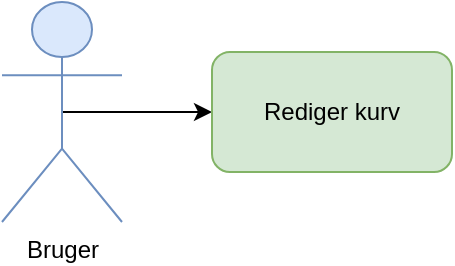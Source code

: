<mxfile version="12.3.9" type="github" pages="2"><diagram id="2_K_3bx08yl6V2J_AxVs" name="Page-1"><mxGraphModel dx="1310" dy="733" grid="1" gridSize="10" guides="1" tooltips="1" connect="1" arrows="1" fold="1" page="1" pageScale="1" pageWidth="850" pageHeight="1100" math="0" shadow="0"><root><mxCell id="0"/><mxCell id="1" parent="0"/><mxCell id="9X0zBFTz5B0VmaojQ1w9-1" style="edgeStyle=orthogonalEdgeStyle;rounded=0;orthogonalLoop=1;jettySize=auto;html=1;exitX=0.5;exitY=0.5;exitDx=0;exitDy=0;exitPerimeter=0;entryX=0;entryY=0.5;entryDx=0;entryDy=0;" edge="1" parent="1" source="MeQQoYaffKyTU_eVGx_L-4" target="MeQQoYaffKyTU_eVGx_L-27"><mxGeometry relative="1" as="geometry"/></mxCell><mxCell id="MeQQoYaffKyTU_eVGx_L-4" value="Bruger" style="shape=umlActor;verticalLabelPosition=bottom;labelBackgroundColor=#ffffff;verticalAlign=top;html=1;outlineConnect=0;fillColor=#dae8fc;strokeColor=#6c8ebf;" parent="1" vertex="1"><mxGeometry x="260" y="500" width="60" height="110" as="geometry"/></mxCell><mxCell id="MeQQoYaffKyTU_eVGx_L-27" value="Rediger kurv" style="rounded=1;whiteSpace=wrap;html=1;fillColor=#d5e8d4;strokeColor=#82b366;" parent="1" vertex="1"><mxGeometry x="365" y="525" width="120" height="60" as="geometry"/></mxCell></root></mxGraphModel></diagram><diagram id="5jh2lGu0aQtrFXesuZAC" name="Page-2"><mxGraphModel dx="786" dy="440" grid="1" gridSize="10" guides="1" tooltips="1" connect="1" arrows="1" fold="1" page="1" pageScale="1" pageWidth="850" pageHeight="1100" math="0" shadow="0">&#xa;      <root>&#xa;        <mxCell id="U41k8xun4EYkbmxY_8Wx-0"/>&#xa;        <mxCell id="U41k8xun4EYkbmxY_8Wx-1" parent="U41k8xun4EYkbmxY_8Wx-0"/>&#xa;        <mxCell id="U41k8xun4EYkbmxY_8Wx-2" style="edgeStyle=orthogonalEdgeStyle;rounded=0;orthogonalLoop=1;jettySize=auto;html=1;exitX=0.5;exitY=0.5;exitDx=0;exitDy=0;exitPerimeter=0;entryX=0;entryY=0.5;entryDx=0;entryDy=0;fillColor=#dae8fc;strokeColor=#6c8ebf;" edge="1" parent="U41k8xun4EYkbmxY_8Wx-1" source="U41k8xun4EYkbmxY_8Wx-13" target="U41k8xun4EYkbmxY_8Wx-19">&#xa;          <mxGeometry relative="1" as="geometry"/>&#xa;        </mxCell>&#xa;        <mxCell id="U41k8xun4EYkbmxY_8Wx-3" style="edgeStyle=orthogonalEdgeStyle;rounded=0;orthogonalLoop=1;jettySize=auto;html=1;exitX=0.5;exitY=0.5;exitDx=0;exitDy=0;exitPerimeter=0;entryX=0;entryY=0.25;entryDx=0;entryDy=0;fillColor=#dae8fc;strokeColor=#6c8ebf;" edge="1" parent="U41k8xun4EYkbmxY_8Wx-1" source="U41k8xun4EYkbmxY_8Wx-13" target="U41k8xun4EYkbmxY_8Wx-30">&#xa;          <mxGeometry relative="1" as="geometry"/>&#xa;        </mxCell>&#xa;        <mxCell id="U41k8xun4EYkbmxY_8Wx-4" style="edgeStyle=orthogonalEdgeStyle;rounded=0;orthogonalLoop=1;jettySize=auto;html=1;exitX=0.5;exitY=0.5;exitDx=0;exitDy=0;exitPerimeter=0;entryX=0;entryY=0.5;entryDx=0;entryDy=0;fillColor=#dae8fc;strokeColor=#6c8ebf;" edge="1" parent="U41k8xun4EYkbmxY_8Wx-1" source="U41k8xun4EYkbmxY_8Wx-13" target="U41k8xun4EYkbmxY_8Wx-20">&#xa;          <mxGeometry relative="1" as="geometry"/>&#xa;        </mxCell>&#xa;        <mxCell id="U41k8xun4EYkbmxY_8Wx-5" style="edgeStyle=orthogonalEdgeStyle;rounded=0;orthogonalLoop=1;jettySize=auto;html=1;exitX=0.5;exitY=0.5;exitDx=0;exitDy=0;exitPerimeter=0;entryX=0;entryY=0.5;entryDx=0;entryDy=0;fillColor=#dae8fc;strokeColor=#6c8ebf;" edge="1" parent="U41k8xun4EYkbmxY_8Wx-1" source="U41k8xun4EYkbmxY_8Wx-13" target="U41k8xun4EYkbmxY_8Wx-32">&#xa;          <mxGeometry relative="1" as="geometry">&#xa;            <mxPoint x="530" y="700" as="targetPoint"/>&#xa;          </mxGeometry>&#xa;        </mxCell>&#xa;        <mxCell id="U41k8xun4EYkbmxY_8Wx-6" style="edgeStyle=orthogonalEdgeStyle;rounded=0;orthogonalLoop=1;jettySize=auto;html=1;exitX=0.5;exitY=0.5;exitDx=0;exitDy=0;exitPerimeter=0;entryX=0;entryY=0.5;entryDx=0;entryDy=0;fillColor=#dae8fc;strokeColor=#6c8ebf;" edge="1" parent="U41k8xun4EYkbmxY_8Wx-1" source="U41k8xun4EYkbmxY_8Wx-13" target="U41k8xun4EYkbmxY_8Wx-22">&#xa;          <mxGeometry relative="1" as="geometry"/>&#xa;        </mxCell>&#xa;        <mxCell id="U41k8xun4EYkbmxY_8Wx-7" style="edgeStyle=orthogonalEdgeStyle;rounded=0;orthogonalLoop=1;jettySize=auto;html=1;exitX=0.5;exitY=0.5;exitDx=0;exitDy=0;exitPerimeter=0;entryX=0;entryY=0.5;entryDx=0;entryDy=0;fillColor=#dae8fc;strokeColor=#6c8ebf;" edge="1" parent="U41k8xun4EYkbmxY_8Wx-1" source="U41k8xun4EYkbmxY_8Wx-13" target="U41k8xun4EYkbmxY_8Wx-31">&#xa;          <mxGeometry relative="1" as="geometry"/>&#xa;        </mxCell>&#xa;        <mxCell id="U41k8xun4EYkbmxY_8Wx-8" style="edgeStyle=orthogonalEdgeStyle;rounded=0;orthogonalLoop=1;jettySize=auto;html=1;exitX=0.5;exitY=0.5;exitDx=0;exitDy=0;exitPerimeter=0;entryX=0;entryY=0.25;entryDx=0;entryDy=0;fillColor=#dae8fc;strokeColor=#6c8ebf;" edge="1" parent="U41k8xun4EYkbmxY_8Wx-1" source="U41k8xun4EYkbmxY_8Wx-13" target="U41k8xun4EYkbmxY_8Wx-39">&#xa;          <mxGeometry relative="1" as="geometry"/>&#xa;        </mxCell>&#xa;        <mxCell id="U41k8xun4EYkbmxY_8Wx-9" style="edgeStyle=orthogonalEdgeStyle;rounded=0;orthogonalLoop=1;jettySize=auto;html=1;exitX=0.5;exitY=0.5;exitDx=0;exitDy=0;exitPerimeter=0;entryX=0;entryY=0.5;entryDx=0;entryDy=0;fillColor=#dae8fc;strokeColor=#6c8ebf;" edge="1" parent="U41k8xun4EYkbmxY_8Wx-1" source="U41k8xun4EYkbmxY_8Wx-13" target="U41k8xun4EYkbmxY_8Wx-40">&#xa;          <mxGeometry relative="1" as="geometry"/>&#xa;        </mxCell>&#xa;        <mxCell id="U41k8xun4EYkbmxY_8Wx-10" style="edgeStyle=orthogonalEdgeStyle;rounded=0;orthogonalLoop=1;jettySize=auto;html=1;exitX=0.5;exitY=0.5;exitDx=0;exitDy=0;exitPerimeter=0;entryX=0;entryY=0.5;entryDx=0;entryDy=0;fillColor=#dae8fc;strokeColor=#6c8ebf;" edge="1" parent="U41k8xun4EYkbmxY_8Wx-1" source="U41k8xun4EYkbmxY_8Wx-13" target="U41k8xun4EYkbmxY_8Wx-21">&#xa;          <mxGeometry relative="1" as="geometry"/>&#xa;        </mxCell>&#xa;        <mxCell id="U41k8xun4EYkbmxY_8Wx-11" style="edgeStyle=orthogonalEdgeStyle;rounded=0;orthogonalLoop=1;jettySize=auto;html=1;exitX=0.5;exitY=0.5;exitDx=0;exitDy=0;exitPerimeter=0;entryX=0;entryY=0.5;entryDx=0;entryDy=0;fillColor=#dae8fc;strokeColor=#6c8ebf;" edge="1" parent="U41k8xun4EYkbmxY_8Wx-1" source="U41k8xun4EYkbmxY_8Wx-13" target="U41k8xun4EYkbmxY_8Wx-41">&#xa;          <mxGeometry relative="1" as="geometry"/>&#xa;        </mxCell>&#xa;        <mxCell id="U41k8xun4EYkbmxY_8Wx-12" style="edgeStyle=orthogonalEdgeStyle;rounded=0;orthogonalLoop=1;jettySize=auto;html=1;exitX=0.5;exitY=0.5;exitDx=0;exitDy=0;exitPerimeter=0;entryX=0;entryY=0.5;entryDx=0;entryDy=0;fillColor=#dae8fc;strokeColor=#6c8ebf;" edge="1" parent="U41k8xun4EYkbmxY_8Wx-1" source="U41k8xun4EYkbmxY_8Wx-13" target="U41k8xun4EYkbmxY_8Wx-36">&#xa;          <mxGeometry relative="1" as="geometry"/>&#xa;        </mxCell>&#xa;        <mxCell id="U41k8xun4EYkbmxY_8Wx-13" value="Bruger" style="shape=umlActor;verticalLabelPosition=bottom;labelBackgroundColor=#ffffff;verticalAlign=top;html=1;outlineConnect=0;fillColor=#dae8fc;strokeColor=#6c8ebf;" vertex="1" parent="U41k8xun4EYkbmxY_8Wx-1">&#xa;          <mxGeometry x="370" y="820" width="60" height="110" as="geometry"/>&#xa;        </mxCell>&#xa;        <mxCell id="U41k8xun4EYkbmxY_8Wx-14" style="edgeStyle=orthogonalEdgeStyle;rounded=0;orthogonalLoop=1;jettySize=auto;html=1;exitX=0.5;exitY=0.5;exitDx=0;exitDy=0;exitPerimeter=0;entryX=1;entryY=0.25;entryDx=0;entryDy=0;fillColor=#fff2cc;strokeColor=#d6b656;" edge="1" parent="U41k8xun4EYkbmxY_8Wx-1" source="U41k8xun4EYkbmxY_8Wx-17" target="U41k8xun4EYkbmxY_8Wx-24">&#xa;          <mxGeometry relative="1" as="geometry"/>&#xa;        </mxCell>&#xa;        <mxCell id="U41k8xun4EYkbmxY_8Wx-15" style="edgeStyle=orthogonalEdgeStyle;rounded=0;orthogonalLoop=1;jettySize=auto;html=1;exitX=0.5;exitY=0.5;exitDx=0;exitDy=0;exitPerimeter=0;entryX=1;entryY=0.25;entryDx=0;entryDy=0;fillColor=#fff2cc;strokeColor=#d6b656;" edge="1" parent="U41k8xun4EYkbmxY_8Wx-1" source="U41k8xun4EYkbmxY_8Wx-17" target="U41k8xun4EYkbmxY_8Wx-26">&#xa;          <mxGeometry relative="1" as="geometry"/>&#xa;        </mxCell>&#xa;        <mxCell id="U41k8xun4EYkbmxY_8Wx-16" style="edgeStyle=orthogonalEdgeStyle;rounded=0;orthogonalLoop=1;jettySize=auto;html=1;exitX=0.5;exitY=0.5;exitDx=0;exitDy=0;exitPerimeter=0;fillColor=#fff2cc;strokeColor=#d6b656;entryX=1;entryY=0.5;entryDx=0;entryDy=0;" edge="1" parent="U41k8xun4EYkbmxY_8Wx-1" source="U41k8xun4EYkbmxY_8Wx-17" target="U41k8xun4EYkbmxY_8Wx-25">&#xa;          <mxGeometry relative="1" as="geometry">&#xa;            <mxPoint x="930" y="680" as="targetPoint"/>&#xa;          </mxGeometry>&#xa;        </mxCell>&#xa;        <mxCell id="U41k8xun4EYkbmxY_8Wx-17" value="Adminstrator" style="shape=umlActor;verticalLabelPosition=bottom;labelBackgroundColor=#ffffff;verticalAlign=top;html=1;outlineConnect=0;fillColor=#fff2cc;strokeColor=#d6b656;" vertex="1" parent="U41k8xun4EYkbmxY_8Wx-1">&#xa;          <mxGeometry x="1130" y="655" width="60" height="110" as="geometry"/>&#xa;        </mxCell>&#xa;        <mxCell id="U41k8xun4EYkbmxY_8Wx-18" style="edgeStyle=orthogonalEdgeStyle;rounded=0;orthogonalLoop=1;jettySize=auto;html=1;exitX=0.5;exitY=1;exitDx=0;exitDy=0;entryX=0.5;entryY=0;entryDx=0;entryDy=0;" edge="1" parent="U41k8xun4EYkbmxY_8Wx-1" source="U41k8xun4EYkbmxY_8Wx-19" target="U41k8xun4EYkbmxY_8Wx-30">&#xa;          <mxGeometry relative="1" as="geometry"/>&#xa;        </mxCell>&#xa;        <mxCell id="U41k8xun4EYkbmxY_8Wx-19" value="Se alle produkter" style="rounded=1;whiteSpace=wrap;html=1;fillColor=#d5e8d4;strokeColor=#82b366;" vertex="1" parent="U41k8xun4EYkbmxY_8Wx-1">&#xa;          <mxGeometry x="715" y="390" width="120" height="60" as="geometry"/>&#xa;        </mxCell>&#xa;        <mxCell id="U41k8xun4EYkbmxY_8Wx-20" value="Tilføj til kurv" style="rounded=1;whiteSpace=wrap;html=1;fillColor=#d5e8d4;strokeColor=#82b366;" vertex="1" parent="U41k8xun4EYkbmxY_8Wx-1">&#xa;          <mxGeometry x="715" y="550" width="120" height="60" as="geometry"/>&#xa;        </mxCell>&#xa;        <mxCell id="U41k8xun4EYkbmxY_8Wx-21" value="Checkout" style="rounded=1;whiteSpace=wrap;html=1;fillColor=#d5e8d4;strokeColor=#82b366;" vertex="1" parent="U41k8xun4EYkbmxY_8Wx-1">&#xa;          <mxGeometry x="715" y="1270" width="120" height="60" as="geometry"/>&#xa;        </mxCell>&#xa;        <mxCell id="U41k8xun4EYkbmxY_8Wx-22" value="Kontakt firmaet" style="rounded=1;whiteSpace=wrap;html=1;fillColor=#d5e8d4;strokeColor=#82b366;" vertex="1" parent="U41k8xun4EYkbmxY_8Wx-1">&#xa;          <mxGeometry x="715" y="710" width="120" height="60" as="geometry"/>&#xa;        </mxCell>&#xa;        <mxCell id="U41k8xun4EYkbmxY_8Wx-23" style="edgeStyle=orthogonalEdgeStyle;rounded=0;orthogonalLoop=1;jettySize=auto;html=1;exitX=0.5;exitY=1;exitDx=0;exitDy=0;entryX=0.5;entryY=0;entryDx=0;entryDy=0;" edge="1" parent="U41k8xun4EYkbmxY_8Wx-1" source="U41k8xun4EYkbmxY_8Wx-24" target="U41k8xun4EYkbmxY_8Wx-26">&#xa;          <mxGeometry relative="1" as="geometry"/>&#xa;        </mxCell>&#xa;        <mxCell id="U41k8xun4EYkbmxY_8Wx-24" value="Se alle der har kontaktet firmaet" style="rounded=1;whiteSpace=wrap;html=1;fillColor=#d5e8d4;strokeColor=#82b366;" vertex="1" parent="U41k8xun4EYkbmxY_8Wx-1">&#xa;          <mxGeometry x="715" y="790" width="120" height="60" as="geometry"/>&#xa;        </mxCell>&#xa;        <mxCell id="U41k8xun4EYkbmxY_8Wx-25" value="Opret produkt" style="rounded=1;whiteSpace=wrap;html=1;fillColor=#d5e8d4;strokeColor=#82b366;" vertex="1" parent="U41k8xun4EYkbmxY_8Wx-1">&#xa;          <mxGeometry x="715" y="950" width="120" height="60" as="geometry"/>&#xa;        </mxCell>&#xa;        <mxCell id="U41k8xun4EYkbmxY_8Wx-26" value="Færdighåndtering af enkelt kontakt" style="rounded=1;whiteSpace=wrap;html=1;fillColor=#d5e8d4;strokeColor=#82b366;" vertex="1" parent="U41k8xun4EYkbmxY_8Wx-1">&#xa;          <mxGeometry x="715" y="870" width="120" height="60" as="geometry"/>&#xa;        </mxCell>&#xa;        <mxCell id="U41k8xun4EYkbmxY_8Wx-27" style="edgeStyle=orthogonalEdgeStyle;rounded=0;orthogonalLoop=1;jettySize=auto;html=1;exitX=0.5;exitY=1;exitDx=0;exitDy=0;" edge="1" parent="U41k8xun4EYkbmxY_8Wx-1" source="U41k8xun4EYkbmxY_8Wx-30" target="U41k8xun4EYkbmxY_8Wx-20">&#xa;          <mxGeometry relative="1" as="geometry"/>&#xa;        </mxCell>&#xa;        <mxCell id="U41k8xun4EYkbmxY_8Wx-28" style="edgeStyle=orthogonalEdgeStyle;rounded=0;orthogonalLoop=1;jettySize=auto;html=1;exitX=0;exitY=0.5;exitDx=0;exitDy=0;entryX=0.5;entryY=0;entryDx=0;entryDy=0;" edge="1" parent="U41k8xun4EYkbmxY_8Wx-1" source="U41k8xun4EYkbmxY_8Wx-30" target="U41k8xun4EYkbmxY_8Wx-41">&#xa;          <mxGeometry relative="1" as="geometry">&#xa;            <Array as="points">&#xa;              <mxPoint x="680" y="500"/>&#xa;              <mxPoint x="680" y="1420"/>&#xa;              <mxPoint x="770" y="1420"/>&#xa;            </Array>&#xa;          </mxGeometry>&#xa;        </mxCell>&#xa;        <mxCell id="U41k8xun4EYkbmxY_8Wx-29" style="edgeStyle=orthogonalEdgeStyle;rounded=0;orthogonalLoop=1;jettySize=auto;html=1;exitX=0;exitY=0.5;exitDx=0;exitDy=0;" edge="1" parent="U41k8xun4EYkbmxY_8Wx-1" source="U41k8xun4EYkbmxY_8Wx-30" target="U41k8xun4EYkbmxY_8Wx-32">&#xa;          <mxGeometry relative="1" as="geometry">&#xa;            <mxPoint x="775" y="600" as="targetPoint"/>&#xa;            <Array as="points">&#xa;              <mxPoint x="695" y="500"/>&#xa;              <mxPoint x="695" y="620"/>&#xa;              <mxPoint x="775" y="620"/>&#xa;            </Array>&#xa;          </mxGeometry>&#xa;        </mxCell>&#xa;        <mxCell id="U41k8xun4EYkbmxY_8Wx-30" value="Se enkelt produkt" style="rounded=1;whiteSpace=wrap;html=1;fillColor=#d5e8d4;strokeColor=#82b366;" vertex="1" parent="U41k8xun4EYkbmxY_8Wx-1">&#xa;          <mxGeometry x="715" y="470" width="120" height="60" as="geometry"/>&#xa;        </mxCell>&#xa;        <mxCell id="U41k8xun4EYkbmxY_8Wx-31" value="Se FAQ" style="rounded=1;whiteSpace=wrap;html=1;fillColor=#d5e8d4;strokeColor=#82b366;" vertex="1" parent="U41k8xun4EYkbmxY_8Wx-1">&#xa;          <mxGeometry x="715" y="1030" width="120" height="60" as="geometry"/>&#xa;        </mxCell>&#xa;        <mxCell id="U41k8xun4EYkbmxY_8Wx-32" value="Anmeld produkt" style="rounded=1;whiteSpace=wrap;html=1;fillColor=#d5e8d4;strokeColor=#82b366;" vertex="1" parent="U41k8xun4EYkbmxY_8Wx-1">&#xa;          <mxGeometry x="715" y="630" width="120" height="60" as="geometry"/>&#xa;        </mxCell>&#xa;        <mxCell id="U41k8xun4EYkbmxY_8Wx-33" style="edgeStyle=orthogonalEdgeStyle;rounded=0;orthogonalLoop=1;jettySize=auto;html=1;exitX=0.5;exitY=0.5;exitDx=0;exitDy=0;exitPerimeter=0;entryX=1;entryY=0.5;entryDx=0;entryDy=0;fillColor=#e1d5e7;strokeColor=#9673a6;" edge="1" parent="U41k8xun4EYkbmxY_8Wx-1" source="U41k8xun4EYkbmxY_8Wx-35" target="U41k8xun4EYkbmxY_8Wx-24">&#xa;          <mxGeometry relative="1" as="geometry">&#xa;            <Array as="points">&#xa;              <mxPoint x="1030" y="1030"/>&#xa;              <mxPoint x="1030" y="820"/>&#xa;            </Array>&#xa;          </mxGeometry>&#xa;        </mxCell>&#xa;        <mxCell id="U41k8xun4EYkbmxY_8Wx-34" style="edgeStyle=orthogonalEdgeStyle;rounded=0;orthogonalLoop=1;jettySize=auto;html=1;exitX=0.5;exitY=0.5;exitDx=0;exitDy=0;exitPerimeter=0;entryX=1;entryY=0.5;entryDx=0;entryDy=0;fillColor=#e1d5e7;strokeColor=#9673a6;" edge="1" parent="U41k8xun4EYkbmxY_8Wx-1" source="U41k8xun4EYkbmxY_8Wx-35" target="U41k8xun4EYkbmxY_8Wx-26">&#xa;          <mxGeometry relative="1" as="geometry">&#xa;            <Array as="points">&#xa;              <mxPoint x="1030" y="1030"/>&#xa;              <mxPoint x="1030" y="900"/>&#xa;            </Array>&#xa;          </mxGeometry>&#xa;        </mxCell>&#xa;        <mxCell id="U41k8xun4EYkbmxY_8Wx-35" value="Sælger" style="shape=umlActor;verticalLabelPosition=bottom;labelBackgroundColor=#ffffff;verticalAlign=top;html=1;outlineConnect=0;fillColor=#e1d5e7;strokeColor=#9673a6;" vertex="1" parent="U41k8xun4EYkbmxY_8Wx-1">&#xa;          <mxGeometry x="1130" y="975" width="60" height="110" as="geometry"/>&#xa;        </mxCell>&#xa;        <mxCell id="U41k8xun4EYkbmxY_8Wx-36" value="Login" style="rounded=1;whiteSpace=wrap;html=1;fillColor=#f8cecc;strokeColor=#b85450;" vertex="1" parent="U41k8xun4EYkbmxY_8Wx-1">&#xa;          <mxGeometry x="715" y="1350" width="120" height="60" as="geometry"/>&#xa;        </mxCell>&#xa;        <mxCell id="U41k8xun4EYkbmxY_8Wx-37" style="edgeStyle=orthogonalEdgeStyle;rounded=0;orthogonalLoop=1;jettySize=auto;html=1;exitX=0.5;exitY=1;exitDx=0;exitDy=0;entryX=0.5;entryY=0;entryDx=0;entryDy=0;" edge="1" parent="U41k8xun4EYkbmxY_8Wx-1" source="U41k8xun4EYkbmxY_8Wx-39" target="U41k8xun4EYkbmxY_8Wx-40">&#xa;          <mxGeometry relative="1" as="geometry"/>&#xa;        </mxCell>&#xa;        <mxCell id="U41k8xun4EYkbmxY_8Wx-38" style="edgeStyle=orthogonalEdgeStyle;rounded=0;orthogonalLoop=1;jettySize=auto;html=1;exitX=0;exitY=0.5;exitDx=0;exitDy=0;" edge="1" parent="U41k8xun4EYkbmxY_8Wx-1" source="U41k8xun4EYkbmxY_8Wx-39">&#xa;          <mxGeometry relative="1" as="geometry">&#xa;            <mxPoint x="775" y="1270" as="targetPoint"/>&#xa;            <Array as="points">&#xa;              <mxPoint x="695" y="1140"/>&#xa;              <mxPoint x="695" y="1260"/>&#xa;              <mxPoint x="775" y="1260"/>&#xa;              <mxPoint x="775" y="1270"/>&#xa;            </Array>&#xa;          </mxGeometry>&#xa;        </mxCell>&#xa;        <mxCell id="U41k8xun4EYkbmxY_8Wx-39" value="Se kurv" style="rounded=1;whiteSpace=wrap;html=1;fillColor=#d5e8d4;strokeColor=#82b366;" vertex="1" parent="U41k8xun4EYkbmxY_8Wx-1">&#xa;          <mxGeometry x="715" y="1110" width="120" height="60" as="geometry"/>&#xa;        </mxCell>&#xa;        <mxCell id="U41k8xun4EYkbmxY_8Wx-40" value="Rediger kurv" style="rounded=1;whiteSpace=wrap;html=1;fillColor=#d5e8d4;strokeColor=#82b366;" vertex="1" parent="U41k8xun4EYkbmxY_8Wx-1">&#xa;          <mxGeometry x="715" y="1190" width="120" height="60" as="geometry"/>&#xa;        </mxCell>&#xa;        <mxCell id="U41k8xun4EYkbmxY_8Wx-41" value="Anbefaling ud fra ekstern API" style="rounded=1;whiteSpace=wrap;html=1;fillColor=#d5e8d4;strokeColor=#82b366;" vertex="1" parent="U41k8xun4EYkbmxY_8Wx-1">&#xa;          <mxGeometry x="715" y="1430" width="120" height="60" as="geometry"/>&#xa;        </mxCell>&#xa;      </root>&#xa;    </mxGraphModel></diagram></mxfile>